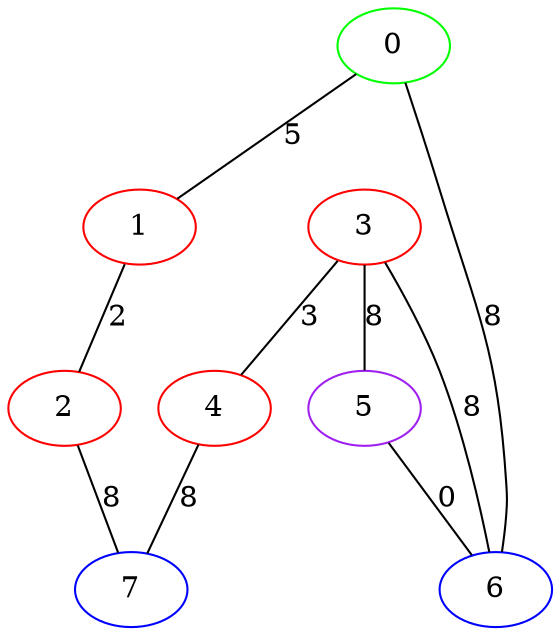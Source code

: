 graph "" {
0 [color=green, weight=2];
1 [color=red, weight=1];
2 [color=red, weight=1];
3 [color=red, weight=1];
4 [color=red, weight=1];
5 [color=purple, weight=4];
6 [color=blue, weight=3];
7 [color=blue, weight=3];
0 -- 1  [key=0, label=5];
0 -- 6  [key=0, label=8];
1 -- 2  [key=0, label=2];
2 -- 7  [key=0, label=8];
3 -- 4  [key=0, label=3];
3 -- 5  [key=0, label=8];
3 -- 6  [key=0, label=8];
4 -- 7  [key=0, label=8];
5 -- 6  [key=0, label=0];
}
